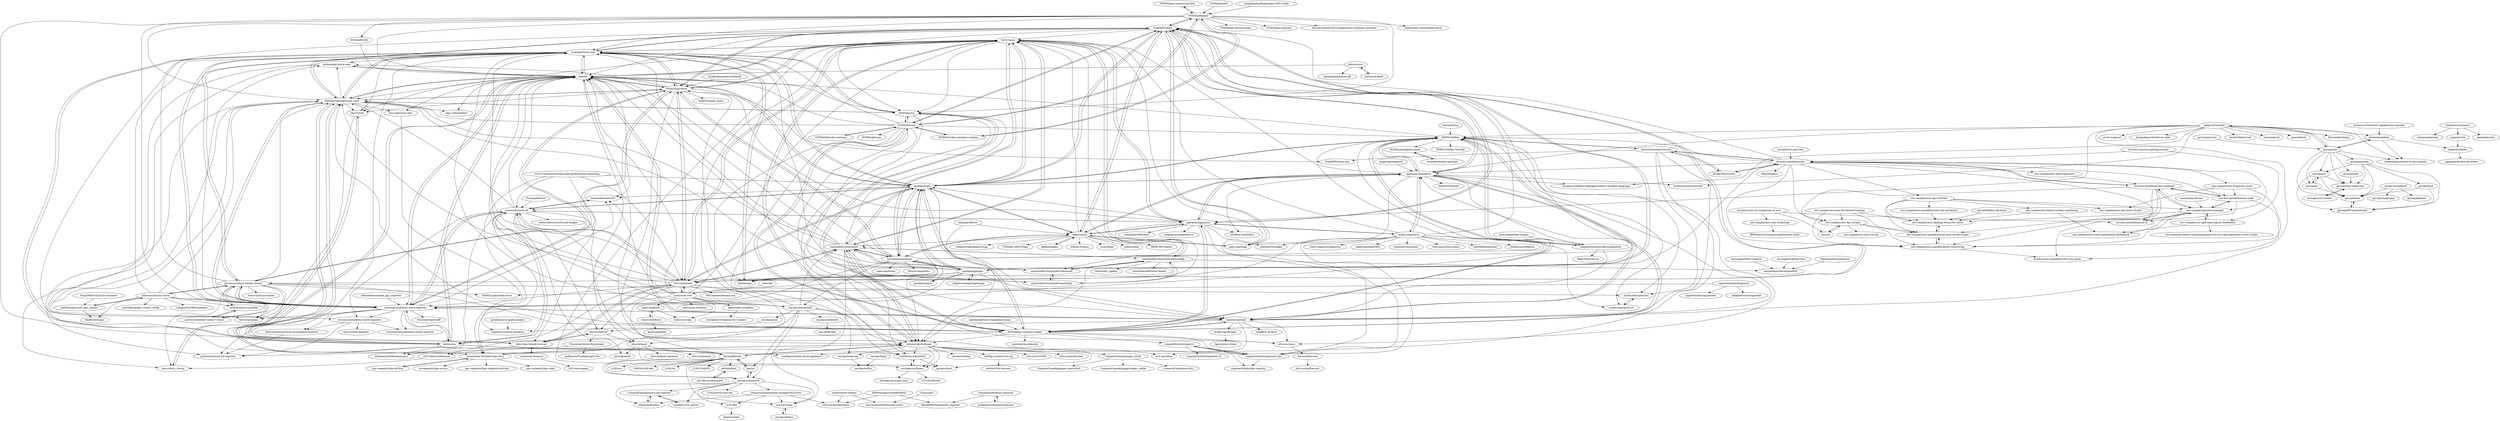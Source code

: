 digraph G {
"NVIDIA/gpu-monitoring-tools" -> "NVIDIA/deepops" ["e"=1]
"aws/aws-parallelcluster" -> "aws/aws-parallelcluster-cookbook"
"aws/aws-parallelcluster" -> "aws/aws-parallelcluster-node"
"aws/aws-parallelcluster" -> "aws-samples/pcluster-manager"
"aws/aws-parallelcluster" -> "aws-samples/aws-batch-genomics" ["e"=1]
"aws/aws-parallelcluster" -> "elasticluster/elasticluster"
"aws/aws-parallelcluster" -> "jtriley/StarCluster"
"aws/aws-parallelcluster" -> "aws-samples/aws-hpc-tutorials"
"aws/aws-parallelcluster" -> "aws/aws-parallelcluster-ui"
"aws/aws-parallelcluster" -> "aws-samples/aws-hpc-recipes"
"aws/aws-parallelcluster" -> "NERSC/shifter"
"aws/aws-parallelcluster" -> "SchedMD/slurm"
"aws/aws-parallelcluster" -> "aws-samples/aws-parallelcluster-monitoring"
"aws/aws-parallelcluster" -> "ofiwg/libfabric" ["e"=1]
"aws/aws-parallelcluster" -> "aws-samples/aws-plugin-for-slurm"
"aws/aws-parallelcluster" -> "apptainer/singularity"
"NVIDIA/nvidia-container-runtime" -> "NVIDIA/enroot" ["e"=1]
"NVIDIA/nvidia-container-runtime" -> "NVIDIA/deepops" ["e"=1]
"SchedMD/slurm" -> "rackslab/Slurm-web"
"SchedMD/slurm" -> "PySlurm/pyslurm"
"SchedMD/slurm" -> "openpbs/openpbs"
"SchedMD/slurm" -> "OleHolmNielsen/Slurm_tools"
"SchedMD/slurm" -> "apptainer/singularity"
"SchedMD/slurm" -> "dun/munge"
"SchedMD/slurm" -> "openhpc/ohpc"
"SchedMD/slurm" -> "open-mpi/ompi" ["e"=1]
"SchedMD/slurm" -> "mej/nhc"
"SchedMD/slurm" -> "apptainer/apptainer"
"SchedMD/slurm" -> "spack/spack"
"SchedMD/slurm" -> "NVIDIA/deepops"
"SchedMD/slurm" -> "NVIDIA/enroot"
"SchedMD/slurm" -> "NVIDIA/pyxis"
"SchedMD/slurm" -> "TACC/Lmod"
"spack/spack" -> "kokkos/kokkos" ["e"=1]
"spack/spack" -> "open-mpi/ompi" ["e"=1]
"spack/spack" -> "trilinos/Trilinos" ["e"=1]
"spack/spack" -> "SchedMD/slurm"
"spack/spack" -> "openhpc/ohpc"
"spack/spack" -> "apptainer/singularity"
"spack/spack" -> "LLNL/RAJA" ["e"=1]
"spack/spack" -> "TACC/Lmod"
"spack/spack" -> "mfem/mfem" ["e"=1]
"spack/spack" -> "RRZE-HPC/likwid" ["e"=1]
"spack/spack" -> "envmodules/modules"
"spack/spack" -> "easybuilders/easybuild"
"spack/spack" -> "AdaptiveCpp/AdaptiveCpp" ["e"=1]
"spack/spack" -> "apptainer/apptainer"
"spack/spack" -> "STEllAR-GROUP/hpx" ["e"=1]
"dyc3/opentogethertube" -> "sergioallegronft/sergionft00" ["e"=1]
"NVIDIA/aistore" -> "NVIDIA/deepops" ["e"=1]
"cea-hpc/pcocc" -> "stanford-rc/slurm-spank-lua"
"grycap/dosh" -> "grycap/clues"
"grycap/dosh" -> "grycap/HPCmeetsDocker"
"sylabs/wlm-operator" -> "sylabs/singularity-cri"
"eth-cscs/sarus" -> "eth-cscs/firecrest"
"giovtorres/slurm-docker-cluster" -> "SciDAS/slurm-in-docker"
"giovtorres/slurm-docker-cluster" -> "giovtorres/docker-centos7-slurm"
"giovtorres/slurm-docker-cluster" -> "rackslab/Slurm-web"
"giovtorres/slurm-docker-cluster" -> "vpenso/prometheus-slurm-exporter"
"giovtorres/slurm-docker-cluster" -> "PySlurm/pyslurm"
"giovtorres/slurm-docker-cluster" -> "mknoxnv/ubuntu-slurm"
"giovtorres/slurm-docker-cluster" -> "rancavil/slurm-cluster"
"giovtorres/slurm-docker-cluster" -> "dell/omnia"
"giovtorres/slurm-docker-cluster" -> "OleHolmNielsen/Slurm_tools"
"giovtorres/slurm-docker-cluster" -> "NERSC/jupyterlab-slurm"
"giovtorres/slurm-docker-cluster" -> "SchedMD/slurm"
"giovtorres/slurm-docker-cluster" -> "sylabs/wlm-operator"
"giovtorres/slurm-docker-cluster" -> "fasrc/slurm_showq"
"giovtorres/slurm-docker-cluster" -> "fasrc/slurmmon"
"giovtorres/slurm-docker-cluster" -> "NVIDIA/hpc-container-maker"
"NVIDIA/deepops" -> "NVIDIA/enroot"
"NVIDIA/deepops" -> "NVIDIA/k8s-device-plugin" ["e"=1]
"NVIDIA/deepops" -> "NVIDIA/gpu-monitoring-tools" ["e"=1]
"NVIDIA/deepops" -> "SchedMD/slurm"
"NVIDIA/deepops" -> "NVIDIA/pyxis"
"NVIDIA/deepops" -> "NVIDIA/gpu-operator" ["e"=1]
"NVIDIA/deepops" -> "OleHolmNielsen/Slurm_tools"
"NVIDIA/deepops" -> "rackslab/Slurm-web"
"NVIDIA/deepops" -> "AliyunContainerService/gpushare-scheduler-extender" ["e"=1]
"NVIDIA/deepops" -> "NVIDIA/DCGM" ["e"=1]
"NVIDIA/deepops" -> "vpenso/prometheus-slurm-exporter"
"NVIDIA/deepops" -> "dell/omnia"
"NVIDIA/deepops" -> "kubernetes-retired/kube-batch" ["e"=1]
"NVIDIA/deepops" -> "mej/nhc"
"NVIDIA/deepops" -> "NVIDIA/nvidia-container-runtime" ["e"=1]
"aws-samples/aws-plugin-for-slurm" -> "aws-samples/aws-eda-slurm-cluster"
"aws-samples/aws-plugin-for-slurm" -> "aws/aws-parallelcluster-node"
"aws-samples/aws-plugin-for-slurm" -> "aws-samples/aws-parallelcluster-monitoring"
"NVIDIA/hpc-container-maker" -> "hpc/charliecloud"
"NVIDIA/hpc-container-maker" -> "NERSC/shifter"
"NVIDIA/hpc-container-maker" -> "OleHolmNielsen/Slurm_tools"
"NVIDIA/hpc-container-maker" -> "singularityhub/singularity-hpc"
"NVIDIA/hpc-container-maker" -> "NVIDIA/enroot"
"NVIDIA/hpc-container-maker" -> "NVIDIA/pyxis"
"NVIDIA/hpc-container-maker" -> "apptainer/singularity"
"NVIDIA/hpc-container-maker" -> "eth-cscs/sarus"
"NVIDIA/hpc-container-maker" -> "singularityhub/sregistry"
"NVIDIA/hpc-container-maker" -> "openhpc/ohpc"
"NVIDIA/hpc-container-maker" -> "reframe-hpc/reframe"
"NVIDIA/hpc-container-maker" -> "intel/mpi-benchmarks" ["e"=1]
"NVIDIA/hpc-container-maker" -> "mej/nhc"
"NVIDIA/hpc-container-maker" -> "apptainer/apptainer"
"NVIDIA/hpc-container-maker" -> "dell/omnia"
"NVIDIA/enroot" -> "NVIDIA/pyxis"
"NVIDIA/enroot" -> "NVIDIA/deepops"
"NVIDIA/enroot" -> "NVIDIA/hpc-container-maker"
"NVIDIA/enroot" -> "eth-cscs/sarus"
"NVIDIA/enroot" -> "NVIDIA/libnvidia-container" ["e"=1]
"NVIDIA/enroot" -> "mej/nhc"
"NVIDIA/enroot" -> "SchedMD/slurm"
"NVIDIA/enroot" -> "OleHolmNielsen/Slurm_tools"
"NVIDIA/enroot" -> "reframe-hpc/reframe"
"NVIDIA/enroot" -> "rackslab/Slurm-web"
"NVIDIA/enroot" -> "buildtesters/buildtest"
"NVIDIA/enroot" -> "NERSC/shifter"
"NVIDIA/enroot" -> "hpc/charliecloud"
"NVIDIA/enroot" -> "NVIDIA/nvidia-container-runtime" ["e"=1]
"NVIDIA/enroot" -> "NVIDIA/gdrcopy" ["e"=1]
"hpc/mpifileutils" -> "hpc/ior" ["e"=1]
"hpc/mpifileutils" -> "VI4IO/io-500-dev" ["e"=1]
"hpc/mpifileutils" -> "LLNL/ior" ["e"=1]
"hpc/mpifileutils" -> "LLNL/UnifyFS" ["e"=1]
"hpc/mpifileutils" -> "cea-hpc/robinhood"
"hpc/mpifileutils" -> "pftool/pftool"
"hpc/mpifileutils" -> "cea-hpc/shine"
"hpc/mpifileutils" -> "reframe-hpc/reframe"
"hpc/mpifileutils" -> "LLNL/scr" ["e"=1]
"hpc/mpifileutils" -> "mej/nhc"
"LLNL/lmt" -> "chaos/cerebro"
"grycap/minicon" -> "grycap/clues"
"grycap/minicon" -> "grycap/faas-supervisor"
"grycap/minicon" -> "grycap/ec3"
"grycap/minicon" -> "grycap/dosh"
"grycap/minicon" -> "grycap/HPCmeetsDocker"
"aws-samples/aws-eda-workshops" -> "IBMSpectrumComputing/lsf-hybrid-cloud"
"OSC/ondemand" -> "ubccr/hpc-toolset-tutorial"
"OSC/ondemand" -> "OSC/Open-OnDemand"
"OSC/ondemand" -> "ubccr/coldfront"
"OSC/ondemand" -> "TACC/Lmod"
"OSC/ondemand" -> "PySlurm/pyslurm"
"OSC/ondemand" -> "warewulf/warewulf"
"OSC/ondemand" -> "openhpc/ohpc"
"OSC/ondemand" -> "ubccr/xdmod"
"OSC/ondemand" -> "vpenso/prometheus-slurm-exporter"
"OSC/ondemand" -> "OleHolmNielsen/Slurm_tools"
"OSC/ondemand" -> "rackslab/Slurm-web"
"OSC/ondemand" -> "OSC/openondemand.org"
"OSC/ondemand" -> "easybuilders/easybuild"
"OSC/ondemand" -> "mej/nhc"
"OSC/ondemand" -> "xcat2/xcat-core"
"hpc-carpentry/hpc-python" -> "carpentries-incubator/hpc-intro"
"archspec/archspec" -> "archspec/archspec-json"
"archspec/archspec" -> "buildtesters/buildtest"
"archspec/archspec" -> "UO-OACISS/e4s"
"fasrc/slurm_showq" -> "ubccr/stubl"
"ubccr/coldfront" -> "ubccr/hpc-toolset-tutorial"
"ubccr/coldfront" -> "ubccr/xdmod"
"ubccr/coldfront" -> "PrincetonUniversity/jobstats"
"SciDAS/slurm-in-docker" -> "giovtorres/docker-centos7-slurm"
"SciDAS/slurm-in-docker" -> "giovtorres/slurm-docker-cluster"
"cea-hpc/phobos" -> "cea-hpc/shine"
"grycap/oscar" -> "grycap/faas-supervisor"
"neilmunday/slurm-mail" -> "guilbaults/slurm-job-exporter"
"neilmunday/slurm-mail" -> "mej/nhc"
"neilmunday/slurm-mail" -> "fasrc/slurmmon"
"sylabs/singularity-cri" -> "sylabs/wlm-operator"
"vsoch/ood-compose" -> "OSC/ood-images"
"kraken-hpc/kraken" -> "hpc/cluster-school"
"pftool/pftool" -> "mar-file-system/marfs"
"grycap/oscar-worker" -> "grycap/faas-supervisor"
"grycap/faas-supervisor" -> "grycap/oscar-worker"
"anaconda/docker-images" -> "singularityhub/docker2singularity" ["e"=1]
"open-mpi/ompi" -> "SchedMD/slurm" ["e"=1]
"open-mpi/ompi" -> "spack/spack" ["e"=1]
"xcat2/xcat-core" -> "xcat2/xcat-dep"
"xcat2/xcat-core" -> "xcat2/confluent"
"xcat2/xcat-core" -> "warewulf/warewulf3"
"xcat2/xcat-core" -> "mej/nhc"
"xcat2/xcat-core" -> "OSC/ondemand"
"xcat2/xcat-core" -> "openhpc/ohpc"
"xcat2/xcat-core" -> "xcat2/xcat-inventory"
"xcat2/xcat-core" -> "cea-hpc/clustershell"
"xcat2/xcat-core" -> "hpc/mpifileutils"
"xcat2/xcat-core" -> "warewulf/warewulf"
"xcat2/xcat-core" -> "openstack/virtualbmc"
"xcat2/xcat-core" -> "TACC/Lmod"
"alestic/lambdash" -> "grycap/scar"
"alestic/lambdash" -> "vladholubiev/docker-in-aws-lambda"
"alestic/lambdash" -> "iopipe/dockaless"
"flatironinstitute/slurm-prometheus-exporter" -> "guilbaults/slurm-job-exporter"
"facebookincubator/submitit" -> "PySlurm/pyslurm" ["e"=1]
"openhackathons-org/gpubootcamp" -> "NVIDIA/hpc-container-maker" ["e"=1]
"dmtcp/dmtcp" -> "NERSC/shifter" ["e"=1]
"haampie/libtree" -> "spack/spack" ["e"=1]
"haampie/libtree" -> "reframe-hpc/reframe" ["e"=1]
"PySlurm/pyslurm" -> "rackslab/Slurm-web"
"PySlurm/pyslurm" -> "mej/nhc"
"PySlurm/pyslurm" -> "SchedMD/slurm"
"PySlurm/pyslurm" -> "vpenso/prometheus-slurm-exporter"
"PySlurm/pyslurm" -> "OleHolmNielsen/Slurm_tools"
"PySlurm/pyslurm" -> "amq92/simple_slurm"
"PySlurm/pyslurm" -> "TACC/Lmod"
"PySlurm/pyslurm" -> "ubccr/stubl"
"PySlurm/pyslurm" -> "giovtorres/slurm-docker-cluster"
"PySlurm/pyslurm" -> "dun/munge"
"PySlurm/pyslurm" -> "OSC/ondemand"
"PySlurm/pyslurm" -> "reframe-hpc/reframe"
"PySlurm/pyslurm" -> "SchedMD/slurm-gcp" ["e"=1]
"PySlurm/pyslurm" -> "envmodules/modules"
"PySlurm/pyslurm" -> "neilmunday/slurm-mail"
"dell/omnia" -> "vpenso/prometheus-slurm-exporter"
"dell/omnia" -> "mej/nhc"
"dell/omnia" -> "OleHolmNielsen/Slurm_tools"
"dell/omnia" -> "rackslab/Slurm-web"
"dell/omnia" -> "warewulf/warewulf"
"dell/omnia" -> "bluebanquise/bluebanquise"
"dell/omnia" -> "stackhpc/ansible-slurm-appliance"
"dell/omnia" -> "buildtesters/buildtest"
"nateGeorge/slurm_gpu_ubuntu" -> "mknoxnv/ubuntu-slurm"
"nateGeorge/slurm_gpu_ubuntu" -> "dholt/slurm-gpu"
"aws/aws-graviton-getting-started" -> "aws/aws-parallelcluster" ["e"=1]
"aws/aws-graviton-getting-started" -> "aws-samples/ec2-spot-interruption-dashboard" ["e"=1]
"aws-samples/aws-hpc-tutorials" -> "aws-samples/aws-parallelcluster-hpc-quickstart"
"aws-samples/aws-hpc-tutorials" -> "aws-samples/aws-parallelcluster-post-install-scripts"
"aws-samples/aws-hpc-tutorials" -> "aws-samples/pcluster-manager"
"aws-samples/aws-hpc-tutorials" -> "aws-samples/ec2-topology-aware-for-slurm"
"aws-samples/aws-hpc-tutorials" -> "aws-samples/aws-batch-runtime-monitoring"
"aws-samples/aws-hpc-tutorials" -> "aws-samples/aws-eda-slurm-cluster"
"martymac/fpart" -> "jbd/msrsync"
"DataDog/documentation" -> "sergioallegronft/sergionft00" ["e"=1]
"NVIDIA/pyxis" -> "NVIDIA/enroot"
"NVIDIA/pyxis" -> "buildtesters/buildtest"
"NVIDIA/pyxis" -> "OleHolmNielsen/Slurm_tools"
"NVIDIA/pyxis" -> "reframe-hpc/reframe"
"NVIDIA/pyxis" -> "mej/nhc"
"NVIDIA/pyxis" -> "rackslab/Slurm-web"
"NVIDIA/pyxis" -> "NVIDIA/hpc-container-maker"
"ubccr/stubl" -> "fasrc/slurm_showq"
"ubccr/stubl" -> "fasrc/slurmmon"
"eth-cscs/firecrest" -> "eth-cscs/pyfirecrest"
"grycap/im" -> "grycap/ec3"
"grycap/im" -> "grycap/clues"
"grycap/ec3" -> "grycap/faas-supervisor"
"grycap/ec3" -> "grycap/clues"
"grycap/ec3" -> "grycap/im"
"grycap/ec3" -> "grycap/HPCmeetsDocker"
"jtriley/StarCluster" -> "elasticluster/elasticluster"
"jtriley/StarCluster" -> "aws/aws-parallelcluster"
"bevyengine/bevy-website" -> "sergioallegronft/sergionft00" ["e"=1]
"lustre/lustre-release" -> "LiXi-storage/barreleye"
"lustre/lustre-release" -> "microsoft/amlFilesystem-lustre"
"ubccr/hpc-toolset-tutorial" -> "OSC/ondemand"
"ubccr/hpc-toolset-tutorial" -> "ubccr/coldfront"
"ubccr/hpc-toolset-tutorial" -> "vsoch/ood-compose"
"ubccr/hpc-toolset-tutorial" -> "OSC/Open-OnDemand"
"ubccr/hpc-toolset-tutorial" -> "OleHolmNielsen/Slurm_tools"
"ComputeCanada/magic_castle" -> "ComputeCanada/puppet-magic_castle"
"ComputeCanada/magic_castle" -> "ComputeCanada/mc-hub"
"ComputeCanada/magic_castle" -> "ComputeCanada/puppet-jupyterhub"
"awslabs/scale-out-computing-on-aws" -> "aws/res"
"awslabs/scale-out-computing-on-aws" -> "aws/aws-parallelcluster-ui"
"awslabs/scale-out-computing-on-aws" -> "aws-samples/aws-eda-workshops"
"grycap/clues" -> "grycap/HPCmeetsDocker"
"aws-samples/ec2-spot-interruption-dashboard" -> "aws-samples/aws-batch-operational-dashboards"
"aws-samples/ec2-spot-interruption-dashboard" -> "aws-samples/pcluster-manager"
"aws-samples/ec2-spot-interruption-dashboard" -> "aws-solutions-library-samples/guidance-for-ec2-spot-placement-score-tracker" ["e"=1]
"guilbaults/infiniband-exporter" -> "treydock/infiniband_exporter"
"olcf/hpc-system-test-wg" -> "olcf/olcf-test-harness"
"Cray/lustre" -> "microsoft/amlFilesystem-lustre"
"hpc/charliecloud" -> "NERSC/shifter"
"hpc/charliecloud" -> "eth-cscs/sarus"
"hpc/charliecloud" -> "NVIDIA/hpc-container-maker"
"hpc/charliecloud" -> "vpenso/prometheus-slurm-exporter"
"hpc/charliecloud" -> "mej/nhc"
"hpc/charliecloud" -> "kraken-hpc/kraken"
"hpc/charliecloud" -> "ubccr/coldfront"
"hpc/charliecloud" -> "ovis-hpc/ldms"
"hpc/charliecloud" -> "lanl/BEE_Archive"
"utkuozdemir/nvidia_gpu_exporter" -> "vpenso/prometheus-slurm-exporter" ["e"=1]
"rackslab/Slurm-web" -> "OleHolmNielsen/Slurm_tools"
"rackslab/Slurm-web" -> "vpenso/prometheus-slurm-exporter"
"rackslab/Slurm-web" -> "PySlurm/pyslurm"
"rackslab/Slurm-web" -> "mej/nhc"
"rackslab/Slurm-web" -> "SchedMD/slurm"
"rackslab/Slurm-web" -> "dun/munge"
"rackslab/Slurm-web" -> "neilmunday/slurm-mail"
"rackslab/Slurm-web" -> "TACC/Lmod"
"rackslab/Slurm-web" -> "giovtorres/slurm-docker-cluster"
"rackslab/Slurm-web" -> "fasrc/slurmmon"
"rackslab/Slurm-web" -> "dell/omnia"
"rackslab/Slurm-web" -> "openhpc/ohpc"
"rackslab/Slurm-web" -> "ubccr/hpc-toolset-tutorial"
"rackslab/Slurm-web" -> "NVIDIA/pyxis"
"rackslab/Slurm-web" -> "ubccr/stubl"
"NVIDIA/DCGM" -> "mej/nhc" ["e"=1]
"rear/rear" -> "xcat2/xcat-core" ["e"=1]
"warewulf/warewulf" -> "warewulf/warewulf3"
"warewulf/warewulf" -> "vpenso/prometheus-slurm-exporter"
"warewulf/warewulf" -> "openhpc/ohpc"
"warewulf/warewulf" -> "mej/nhc"
"warewulf/warewulf" -> "ubccr/coldfront"
"warewulf/warewulf" -> "dell/omnia"
"warewulf/warewulf" -> "warewulf/warewulf-node-images"
"warewulf/warewulf" -> "OSC/ondemand"
"warewulf/warewulf" -> "singularityhub/singularity-hpc"
"warewulf/warewulf" -> "OleHolmNielsen/Slurm_tools"
"warewulf/warewulf" -> "ubccr/grendel"
"warewulf/warewulf" -> "rivosinc/prometheus-slurm-exporter"
"warewulf/warewulf" -> "apptainer/apptainer"
"warewulf/warewulf" -> "carpentries-incubator/hpc-intro"
"warewulf/warewulf" -> "bluebanquise/bluebanquise"
"sylabs/singularity" -> "apptainer/apptainer"
"sylabs/singularity" -> "apptainer/singularity"
"sylabs/singularity" -> "sylabs/singularity-cri"
"sylabs/singularity" -> "SchedMD/slurm"
"sylabs/singularity" -> "freebayes/freebayes" ["e"=1]
"sylabs/singularity" -> "singularityhub/docker2singularity"
"sylabs/singularity" -> "Gaius-Augustus/Augustus" ["e"=1]
"sylabs/singularity" -> "deeptools/deepTools" ["e"=1]
"sylabs/singularity" -> "shenwei356/seqkit" ["e"=1]
"sylabs/singularity" -> "mummer4/mummer" ["e"=1]
"sylabs/singularity" -> "bwa-mem2/bwa-mem2" ["e"=1]
"sylabs/singularity" -> "singularityhub/singularity-hpc"
"sylabs/singularity" -> "OSC/ondemand"
"sylabs/singularity" -> "TACC/Lmod"
"sylabs/singularity" -> "bbuchfink/diamond" ["e"=1]
"dun/munge" -> "rackslab/Slurm-web"
"dun/munge" -> "SchedMD/slurm"
"cea-hpc/clustershell" -> "cea-hpc/pcocc"
"cea-hpc/clustershell" -> "cea-hpc/milkcheck"
"cea-hpc/clustershell" -> "cea-hpc/robinhood"
"cea-hpc/clustershell" -> "mej/nhc"
"cea-hpc/clustershell" -> "cea-hpc/shine"
"cea-hpc/clustershell" -> "cea-hpc/sshproxy"
"cea-hpc/clustershell" -> "bluebanquise/bluebanquise"
"cea-hpc/clustershell" -> "TACC/Lmod"
"cea-hpc/clustershell" -> "reframe-hpc/reframe"
"cea-hpc/clustershell" -> "easybuilders/easybuild"
"cea-hpc/clustershell" -> "rackslab/Slurm-web"
"jbd/msrsync" -> "martymac/fpart"
"jbd/msrsync" -> "hjmangalam/parsyncfp"
"jbd/msrsync" -> "mej/nhc"
"trevor-vincent/awesome-high-performance-computing" -> "openhpc/ohpc" ["e"=1]
"trevor-vincent/awesome-high-performance-computing" -> "carpentries-incubator/hpc-intro" ["e"=1]
"trevor-vincent/awesome-high-performance-computing" -> "ubccr/hpc-toolset-tutorial" ["e"=1]
"trevor-vincent/awesome-high-performance-computing" -> "OSC/ondemand" ["e"=1]
"trevor-vincent/awesome-high-performance-computing" -> "warewulf/warewulf" ["e"=1]
"kokkos/kokkos" -> "spack/spack" ["e"=1]
"singularityhub/singularity-hpc" -> "singularityhub/sregistry"
"singularityhub/singularity-hpc" -> "singularityhub/shpc-registry"
"amazon-archives/aws-apigateway-importer" -> "alestic/lambdash" ["e"=1]
"cea-hpc/shine" -> "cea-hpc/phobos"
"mar-file-system/marfs" -> "pftool/pftool"
"hpc/ior" -> "hpc/mpifileutils" ["e"=1]
"hpc/ior" -> "cea-hpc/robinhood" ["e"=1]
"treydock/infiniband_exporter" -> "guilbaults/infiniband-exporter"
"treydock/infiniband_exporter" -> "HewlettPackard/lustre_exporter"
"aws-samples/aws-batch-runtime-monitoring" -> "aws-samples/aws-batch-operational-dashboards"
"aws-samples/aws-batch-runtime-monitoring" -> "aws-samples/ec2-topology-aware-for-slurm"
"easybuilders/easybuild-framework" -> "easybuilders/easybuild-easyblocks"
"easybuilders/easybuild-framework" -> "easybuilders/easybuild"
"easybuilders/easybuild-framework" -> "easybuilders/easybuild-easyconfigs"
"aws-samples/aws-parallelcluster-monitoring" -> "aws-samples/aws-parallelcluster-post-install-scripts"
"aws-samples/aws-parallelcluster-monitoring" -> "awsdocs/aws-parallelcluster-user-guide"
"aws/aws-parallelcluster-cookbook" -> "aws/aws-parallelcluster-node"
"aws/aws-parallelcluster-cookbook" -> "aws-samples/pcluster-manager"
"aws/aws-parallelcluster-cookbook" -> "awsdocs/aws-parallelcluster-user-guide"
"aws/aws-parallelcluster-cookbook" -> "aws-samples/aws-hpc-recipes"
"aws/aws-parallelcluster-cookbook" -> "aws-samples/aws-parallelcluster-monitoring"
"aws/aws-parallelcluster-cookbook" -> "aws/aws-parallelcluster"
"aws/aws-parallelcluster-cookbook" -> "aws-samples/aws-parallelcluster-post-install-scripts"
"aws-samples/aws-parallelcluster-hpc-quickstart" -> "aws-samples/ec2-topology-aware-for-slurm"
"xcat2/confluent" -> "lenovo/confluent"
"xcat2/confluent" -> "xcat2/xcat-dep"
"grondo/slurm-spank-plugins" -> "stanford-rc/slurm-spank-lua"
"apptainer/apptainer" -> "sylabs/singularity"
"apptainer/apptainer" -> "apptainer/singularity"
"apptainer/apptainer" -> "SchedMD/slurm"
"apptainer/apptainer" -> "TACC/Lmod"
"apptainer/apptainer" -> "warewulf/warewulf"
"apptainer/apptainer" -> "OSC/ondemand"
"apptainer/apptainer" -> "NVIDIA/hpc-container-maker"
"apptainer/apptainer" -> "openhpc/ohpc"
"apptainer/apptainer" -> "singularityhub/singularity-hpc"
"apptainer/apptainer" -> "spack/spack"
"apptainer/apptainer" -> "nextflow-io/nextflow" ["e"=1]
"apptainer/apptainer" -> "shenwei356/seqkit" ["e"=1]
"apptainer/apptainer" -> "soedinglab/MMseqs2" ["e"=1]
"apptainer/apptainer" -> "PySlurm/pyslurm"
"apptainer/apptainer" -> "singularityhub/github-ci"
"apptainer/singularity" -> "apptainer/apptainer"
"apptainer/singularity" -> "sylabs/singularity"
"apptainer/singularity" -> "NERSC/shifter"
"apptainer/singularity" -> "openhpc/ohpc"
"apptainer/singularity" -> "SchedMD/slurm"
"apptainer/singularity" -> "NVIDIA/hpc-container-maker"
"apptainer/singularity" -> "nextflow-io/nextflow" ["e"=1]
"apptainer/singularity" -> "singularityhub/docker2singularity"
"apptainer/singularity" -> "spack/spack"
"apptainer/singularity" -> "TACC/Lmod"
"apptainer/singularity" -> "common-workflow-language/common-workflow-language" ["e"=1]
"apptainer/singularity" -> "broadinstitute/cromwell" ["e"=1]
"apptainer/singularity" -> "MultiQC/MultiQC" ["e"=1]
"apptainer/singularity" -> "hpc/charliecloud"
"apptainer/singularity" -> "open-mpi/ompi" ["e"=1]
"openhpc/ohpc" -> "openpbs/openpbs"
"openhpc/ohpc" -> "warewulf/warewulf3"
"openhpc/ohpc" -> "mej/nhc"
"openhpc/ohpc" -> "apptainer/singularity"
"openhpc/ohpc" -> "TACC/Lmod"
"openhpc/ohpc" -> "warewulf/warewulf"
"openhpc/ohpc" -> "rackslab/Slurm-web"
"openhpc/ohpc" -> "easybuilders/easybuild"
"openhpc/ohpc" -> "SchedMD/slurm"
"openhpc/ohpc" -> "OSC/ondemand"
"openhpc/ohpc" -> "NERSC/shifter"
"openhpc/ohpc" -> "hpc/charliecloud"
"openhpc/ohpc" -> "envmodules/modules"
"openhpc/ohpc" -> "NVIDIA/hpc-container-maker"
"openhpc/ohpc" -> "spack/spack"
"jupyterhub/batchspawner" -> "jupyterhub/wrapspawner"
"jupyterhub/batchspawner" -> "mkgilbert/slurmspawner"
"jupyterhub/batchspawner" -> "NERSC/jupyterlab-slurm"
"megastep/makeself" -> "apptainer/singularity" ["e"=1]
"cea-hpc/robinhood" -> "cea-hpc/shine"
"cea-hpc/robinhood" -> "whamcloud/lemur"
"cea-hpc/robinhood" -> "whamcloud/integrated-manager-for-lustre"
"cea-hpc/robinhood" -> "stanford-rc/ct_gdrive"
"cea-hpc/robinhood" -> "ComputeCanada/lustre-obj-copytool"
"cea-hpc/robinhood" -> "LLNL/lmt"
"cea-hpc/robinhood" -> "hpc/ior" ["e"=1]
"cea-hpc/robinhood" -> "hpc/mpifileutils"
"cea-hpc/robinhood" -> "LLNL/lustre-tools-llnl"
"cea-hpc/sshproxy" -> "cea-hpc/selFIe"
"mej/nhc" -> "OleHolmNielsen/Slurm_tools"
"mej/nhc" -> "vpenso/prometheus-slurm-exporter"
"mej/nhc" -> "neilmunday/slurm-mail"
"mej/nhc" -> "ubccr/stubl"
"mej/nhc" -> "rackslab/Slurm-web"
"mej/nhc" -> "chpc-uofu/arbiter2"
"mej/nhc" -> "TACC/Lmod"
"mej/nhc" -> "warewulf/warewulf3"
"mej/nhc" -> "openhpc/ohpc"
"mej/nhc" -> "PySlurm/pyslurm"
"mej/nhc" -> "birc-aeh/slurm-utils"
"mej/nhc" -> "hpc/mpifileutils"
"mej/nhc" -> "hpc/charliecloud"
"mej/nhc" -> "ubccr/xdmod"
"mej/nhc" -> "dell/omnia"
"aws-samples/pcluster-manager" -> "aws/aws-parallelcluster-ui"
"aws-samples/pcluster-manager" -> "aws-samples/aws-parallelcluster-monitoring"
"aws-samples/pcluster-manager" -> "aws/aws-parallelcluster-node"
"aws-samples/pcluster-manager" -> "aws-samples/aws-batch-operational-dashboards"
"aws-samples/pcluster-manager" -> "aws-samples/ec2-topology-aware-for-slurm"
"aws-samples/pcluster-manager" -> "aws/aws-parallelcluster-cookbook"
"aws-samples/pcluster-manager" -> "aws-samples/ec2-spot-interruption-dashboard"
"awslabs/ec2-spot-labs" -> "aws/aws-parallelcluster" ["e"=1]
"oweidner/docker.openmpi" -> "NLKNguyen/alpine-mpich"
"indigo-dc/onedock" -> "grycap/clues"
"indigo-dc/onedock" -> "grycap/ipfloater"
"indigo-dc/onedock" -> "grycap/cloudvamp"
"iopipe/turtle" -> "iopipe/dockaless"
"birc-aeh/slurm-utils" -> "stanford-rc/slurm-spank-lua"
"openpbs/openpbs" -> "openhpc/ohpc"
"openpbs/openpbs" -> "adaptivecomputing/torque"
"openpbs/openpbs" -> "SchedMD/slurm"
"openpbs/openpbs" -> "rackslab/Slurm-web"
"openpbs/openpbs" -> "mej/nhc"
"openpbs/openpbs" -> "dun/munge"
"openpbs/openpbs" -> "hpc/charliecloud"
"openpbs/openpbs" -> "envmodules/modules"
"openpbs/openpbs" -> "OSC/ondemand"
"openpbs/openpbs" -> "vpenso/prometheus-slurm-exporter"
"openpbs/openpbs" -> "apptainer/singularity"
"openpbs/openpbs" -> "OleHolmNielsen/Slurm_tools"
"openpbs/openpbs" -> "aws/aws-parallelcluster"
"openpbs/openpbs" -> "giovtorres/slurm-docker-cluster"
"openpbs/openpbs" -> "pmodels/mpich" ["e"=1]
"indigo-dc/udocker" -> "grycap/scar"
"indigo-dc/udocker" -> "proot-me/proot" ["e"=1]
"indigo-dc/udocker" -> "drengskapur/docker-in-colab"
"indigo-dc/udocker" -> "alestic/lambdash"
"indigo-dc/udocker" -> "common-workflow-language/common-workflow-language" ["e"=1]
"indigo-dc/udocker" -> "NERSC/shifter"
"indigo-dc/udocker" -> "vladholubiev/docker-in-aws-lambda"
"indigo-dc/udocker" -> "apptainer/apptainer"
"indigo-dc/udocker" -> "hpc/charliecloud"
"indigo-dc/udocker" -> "dex4er/fakechroot"
"indigo-dc/udocker" -> "apptainer/singularity"
"indigo-dc/udocker" -> "termux/proot" ["e"=1]
"indigo-dc/udocker" -> "openwdl/wdl" ["e"=1]
"indigo-dc/udocker" -> "Moe-hacker/daijin" ["e"=1]
"indigo-dc/udocker" -> "broadinstitute/cromwell" ["e"=1]
"openstack/virtualbmc" -> "kurokobo/virtualbmc-for-vsphere"
"vladaionescu/leveros" -> "iopipe/turtle"
"vladaionescu/leveros" -> "redspread/spread" ["e"=1]
"vladaionescu/leveros" -> "eleme/banshee" ["e"=1]
"amzn/amzn-drivers" -> "aws-samples/pcluster-manager" ["e"=1]
"NERSC/shifter" -> "NERSC/Shifter-Tutorial"
"NERSC/shifter" -> "hpc/charliecloud"
"NERSC/shifter" -> "eth-cscs/sarus"
"NERSC/shifter" -> "singularityhub/docker2singularity"
"NERSC/shifter" -> "NVIDIA/hpc-container-maker"
"NERSC/shifter" -> "apptainer/singularity"
"NERSC/shifter" -> "mej/nhc"
"NERSC/shifter" -> "sylabs/wlm-operator"
"NERSC/shifter" -> "openhpc/ohpc"
"NERSC/shifter" -> "sylabs/singularity-cri"
"NERSC/shifter" -> "NLKNguyen/alpine-mpich"
"NERSC/shifter" -> "elasticluster/elasticluster"
"NERSC/shifter" -> "vpenso/prometheus-slurm-exporter"
"aws/aws-parallelcluster-node" -> "aws/aws-parallelcluster-cookbook"
"aws/aws-parallelcluster-node" -> "aws/aws-parallelcluster-ui"
"aws/aws-parallelcluster-node" -> "awsdocs/aws-parallelcluster-user-guide"
"aws/aws-parallelcluster-node" -> "aws-samples/pcluster-manager"
"aws/aws-parallelcluster-ui" -> "aws-samples/pcluster-manager"
"iopipe/dockaless" -> "iopipe/dockerbot-serverless"
"ComputeCanada/lustre-obj-copytool" -> "stanford-rc/ct_gdrive"
"ComputeCanada/lustre-obj-copytool" -> "whamcloud/lemur"
"stanford-rc/ct_gdrive" -> "ComputeCanada/lustre-obj-copytool"
"easybuilders/easybuild-easyconfigs" -> "easybuilders/easybuild"
"easybuilders/easybuild-easyconfigs" -> "easybuilders/easybuild-easyblocks"
"easybuilders/easybuild-easyconfigs" -> "easybuilders/easybuild-framework"
"easybuilders/easybuild-easyconfigs" -> "TACC/Lmod"
"easybuilders/easybuild-easyconfigs" -> "fizwit/easy_update"
"easybuilders/easybuild-easyconfigs" -> "sezarkoleranft/Sezar-Kolera" ["e"=1]
"easybuilders/easybuild-easyconfigs" -> "sergioallegronft/sergionft00"
"easybuilders/easybuild-easyconfigs" -> "reframe-hpc/reframe"
"easybuilders/easybuild-easyblocks" -> "easybuilders/easybuild-framework"
"easybuilders/easybuild-easyblocks" -> "easybuilders/easybuild-easyconfigs"
"easybuilders/easybuild-easyblocks" -> "easybuilders/easybuild"
"pywren/pywren" -> "grycap/scar" ["e"=1]
"aws-samples/aws-hpc-recipes" -> "aws-samples/aws-parallelcluster-monitoring"
"aws-samples/aws-hpc-recipes" -> "aws-samples/aws-parallelcluster-post-install-scripts"
"aws-samples/aws-hpc-recipes" -> "aws/res"
"aws-samples/aws-hpc-recipes" -> "aws-samples/no-tears-cluster"
"NLKNguyen/alpine-mpich" -> "oweidner/docker.openmpi"
"singularityhub/docker2singularity" -> "NERSC/shifter"
"singularityhub/docker2singularity" -> "ReproNim/reproin" ["e"=1]
"singularityhub/docker2singularity" -> "hpc/charliecloud"
"easybuilders/easybuild" -> "easybuilders/easybuild-easyconfigs"
"easybuilders/easybuild" -> "easybuilders/easybuild-framework"
"easybuilders/easybuild" -> "easybuilders/easybuild-easyblocks"
"easybuilders/easybuild" -> "TACC/Lmod"
"easybuilders/easybuild" -> "reframe-hpc/reframe"
"easybuilders/easybuild" -> "openhpc/ohpc"
"easybuilders/easybuild" -> "envmodules/modules"
"easybuilders/easybuild" -> "mej/nhc"
"easybuilders/easybuild" -> "archspec/archspec"
"easybuilders/easybuild" -> "OleHolmNielsen/Slurm_tools"
"easybuilders/easybuild" -> "OSC/ondemand"
"easybuilders/easybuild" -> "rackslab/Slurm-web"
"easybuilders/easybuild" -> "NVIDIA/pyxis"
"easybuilders/easybuild" -> "hpc/ior" ["e"=1]
"rivosinc/prometheus-slurm-exporter" -> "guilbaults/slurm-job-exporter"
"rivosinc/prometheus-slurm-exporter" -> "ubccr/slurm-exporter"
"rivosinc/prometheus-slurm-exporter" -> "lcrownover/prometheus-slurm-exporter"
"rivosinc/prometheus-slurm-exporter" -> "flatironinstitute/slurm-prometheus-exporter"
"aws-samples/awsome-distributed-training" -> "aws-samples/ec2-topology-aware-for-slurm" ["e"=1]
"aws-samples/awsome-distributed-training" -> "aws-samples/aws-parallelcluster-post-install-scripts" ["e"=1]
"aws-samples/awsome-distributed-training" -> "aws-samples/aws-hpc-recipes" ["e"=1]
"aws-samples/awsome-distributed-training" -> "aws-samples/aws-parallelcluster-monitoring" ["e"=1]
"OSC/Open-OnDemand" -> "fasrc/slurm_showq"
"PrincetonUniversity/jobstats" -> "guilbaults/TrailblazingTurtle"
"PrincetonUniversity/jobstats" -> "guilbaults/slurm-job-exporter"
"aws-samples/aws-parallelcluster-post-install-scripts" -> "aws-samples/ec2-topology-aware-for-slurm"
"aws-samples/aws-parallelcluster-post-install-scripts" -> "aws-samples/aws-parallelcluster-monitoring"
"warewulf/warewulf3" -> "warewulf/warewulf"
"adaptivecomputing/torque" -> "openpbs/openpbs"
"SergioMEV/slurm-for-dummies" -> "nateGeorge/slurm_gpu_ubuntu"
"aws/res" -> "aws-samples/aws-hpc-recipes"
"giovtorres/docker-centos7-slurm" -> "SciDAS/slurm-in-docker"
"giovtorres/docker-centos7-slurm" -> "giovtorres/slurm-docker-cluster"
"lenovo/confluent" -> "lenovo/openlico"
"lenovo/confluent" -> "xcat2/confluent"
"DDNStorage/LustrePerfMon" -> "LiXi-storage/barreleye"
"DDNStorage/LustrePerfMon" -> "HewlettPackard/lustre_exporter"
"ubccr/xdmod" -> "ubccr/xdmod-supremm"
"ubccr/xdmod" -> "ubccr/grendel"
"ubccr/xdmod" -> "hpc/pavilion2"
"ubccr/xdmod" -> "ubccr/supremm"
"whamcloud/lemur" -> "ComputeCanada/lustre-obj-copytool"
"aws-samples/ec2-topology-aware-for-slurm" -> "aws-samples/aws-parallelcluster-post-install-scripts"
"NVIDIA/libnvidia-container" -> "NVIDIA/enroot" ["e"=1]
"vpenso/prometheus-slurm-exporter" -> "flatironinstitute/slurm-prometheus-exporter"
"vpenso/prometheus-slurm-exporter" -> "rackslab/Slurm-web"
"vpenso/prometheus-slurm-exporter" -> "OleHolmNielsen/Slurm_tools"
"vpenso/prometheus-slurm-exporter" -> "rivosinc/prometheus-slurm-exporter"
"vpenso/prometheus-slurm-exporter" -> "mej/nhc"
"vpenso/prometheus-slurm-exporter" -> "warewulf/warewulf"
"vpenso/prometheus-slurm-exporter" -> "guilbaults/slurm-job-exporter"
"vpenso/prometheus-slurm-exporter" -> "neilmunday/slurm-mail"
"vpenso/prometheus-slurm-exporter" -> "fasrc/slurmmon"
"vpenso/prometheus-slurm-exporter" -> "PySlurm/pyslurm"
"vpenso/prometheus-slurm-exporter" -> "hpc/charliecloud"
"vpenso/prometheus-slurm-exporter" -> "dell/omnia"
"vpenso/prometheus-slurm-exporter" -> "warewulf/warewulf3"
"vpenso/prometheus-slurm-exporter" -> "lcrownover/prometheus-slurm-exporter"
"vpenso/prometheus-slurm-exporter" -> "troycomi/reportseff"
"whamcloud/integrated-manager-for-lustre" -> "whamcloud/lemur"
"whamcloud/integrated-manager-for-lustre" -> "LLNL/lmt"
"whamcloud/integrated-manager-for-lustre" -> "cea-hpc/shine"
"whamcloud/integrated-manager-for-lustre" -> "LiXi-storage/barreleye"
"elasticluster/elasticluster" -> "sylabs/wlm-operator"
"elasticluster/elasticluster" -> "jtriley/StarCluster"
"elasticluster/elasticluster" -> "stackhpc/ansible-slurm-appliance"
"elasticluster/elasticluster" -> "NERSC/shifter"
"elasticluster/elasticluster" -> "hpc/charliecloud"
"elasticluster/elasticluster" -> "aws/aws-parallelcluster"
"elasticluster/elasticluster" -> "SchedMD/slurm-gcp" ["e"=1]
"reframe-hpc/reframe" -> "eth-cscs/production"
"reframe-hpc/reframe" -> "hpc/pavilion2"
"reframe-hpc/reframe" -> "carpentries-incubator/hpc-intro"
"reframe-hpc/reframe" -> "buildtesters/buildtest"
"reframe-hpc/reframe" -> "cea-hpc/wi4mpi"
"reframe-hpc/reframe" -> "TACC/Lmod"
"reframe-hpc/reframe" -> "easybuilders/easybuild"
"reframe-hpc/reframe" -> "hpc/mpifileutils"
"reframe-hpc/reframe" -> "ovis-hpc/ldms"
"reframe-hpc/reframe" -> "archspec/archspec"
"reframe-hpc/reframe" -> "cea-hpc/sshproxy"
"reframe-hpc/reframe" -> "eth-cscs/COSMA" ["e"=1]
"reframe-hpc/reframe" -> "olcf/hpc-system-test-wg"
"reframe-hpc/reframe" -> "ComputeCanada/magic_castle"
"envmodules/modules" -> "TACC/Lmod"
"envmodules/modules" -> "easybuilders/easybuild"
"envmodules/modules" -> "openhpc/ohpc"
"envmodules/modules" -> "PySlurm/pyslurm"
"envmodules/modules" -> "spack/spack"
"envmodules/modules" -> "cea-hpc/clustershell"
"envmodules/modules" -> "reframe-hpc/reframe"
"envmodules/modules" -> "openpbs/openpbs"
"envmodules/modules" -> "SchedMD/slurm"
"envmodules/modules" -> "vpenso/prometheus-slurm-exporter"
"envmodules/modules" -> "pmodels/mpich" ["e"=1]
"envmodules/modules" -> "mej/nhc"
"envmodules/modules" -> "NERSC/shifter"
"envmodules/modules" -> "fortran-lang/fortls" ["e"=1]
"envmodules/modules" -> "open-mpi/hwloc" ["e"=1]
"cea-hpc/milkcheck" -> "cea-hpc/bridge"
"grycap/HPCmeetsDocker" -> "grycap/clues"
"carpentries-incubator/hpc-intro" -> "hpc-carpentry/hpc-python"
"carpentries-incubator/hpc-intro" -> "swcarpentry/hpc-novice"
"carpentries-incubator/hpc-intro" -> "hpc-carpentry/hpc-carpentry.old-site"
"carpentries-incubator/hpc-intro" -> "hpc-carpentry/hpc-shell"
"carpentries-incubator/hpc-intro" -> "reframe-hpc/reframe"
"buildtesters/buildtest" -> "hpc/pavilion2"
"buildtesters/buildtest" -> "archspec/archspec"
"cea-hpc/hp2p" -> "cea-hpc/selFIe"
"singularityhub/sregistry" -> "singularityhub/singularity-cli"
"singularityhub/sregistry" -> "singularityhub/singularity-hpc"
"singularityhub/sregistry" -> "singularityhub/shpc-registry"
"Langhalsdino/Kubernetes-GPU-Guide" -> "NVIDIA/deepops" ["e"=1]
"aws-samples/aws-batch-genomics" -> "aws/aws-parallelcluster-cookbook" ["e"=1]
"grycap/scar" -> "grycap/minicon"
"grycap/scar" -> "indigo-dc/udocker"
"grycap/scar" -> "vladholubiev/docker-in-aws-lambda"
"grycap/scar" -> "alestic/lambdash"
"grycap/scar" -> "grycap/oscar"
"grycap/scar" -> "grycap/ec3"
"grycap/scar" -> "grycap/im"
"grycap/scar" -> "grycap/clues"
"grycap/scar" -> "grycap/faas-supervisor"
"Zouuup/landrun" -> "warewulf/warewulf" ["e"=1]
"OleHolmNielsen/Slurm_tools" -> "mej/nhc"
"OleHolmNielsen/Slurm_tools" -> "rackslab/Slurm-web"
"OleHolmNielsen/Slurm_tools" -> "vpenso/prometheus-slurm-exporter"
"OleHolmNielsen/Slurm_tools" -> "neilmunday/slurm-mail"
"OleHolmNielsen/Slurm_tools" -> "ubccr/stubl"
"OleHolmNielsen/Slurm_tools" -> "ubccr/hpc-toolset-tutorial"
"OleHolmNielsen/Slurm_tools" -> "PySlurm/pyslurm"
"OleHolmNielsen/Slurm_tools" -> "fasrc/slurm_showq"
"OleHolmNielsen/Slurm_tools" -> "SchedMD/slurm"
"OleHolmNielsen/Slurm_tools" -> "chpc-uofu/arbiter2"
"OleHolmNielsen/Slurm_tools" -> "dell/omnia"
"OleHolmNielsen/Slurm_tools" -> "birc-aeh/slurm-utils"
"OleHolmNielsen/Slurm_tools" -> "NVIDIA/pyxis"
"OleHolmNielsen/Slurm_tools" -> "carpentries-incubator/hpc-intro"
"OleHolmNielsen/Slurm_tools" -> "rivosinc/prometheus-slurm-exporter"
"mknoxnv/ubuntu-slurm" -> "nateGeorge/slurm_gpu_ubuntu"
"mknoxnv/ubuntu-slurm" -> "neurokernel/gpu-cluster-config"
"mknoxnv/ubuntu-slurm" -> "OleHolmNielsen/Slurm_tools"
"mknoxnv/ubuntu-slurm" -> "SciDAS/slurm-in-docker"
"mknoxnv/ubuntu-slurm" -> "statgen/SLURM-examples"
"mknoxnv/ubuntu-slurm" -> "giovtorres/slurm-docker-cluster"
"mknoxnv/ubuntu-slurm" -> "dholt/slurm-gpu"
"mknoxnv/ubuntu-slurm" -> "vpenso/prometheus-slurm-exporter"
"mknoxnv/ubuntu-slurm" -> "fasrc/slurmmon"
"mknoxnv/ubuntu-slurm" -> "rackslab/Slurm-web"
"ppl-ai/libfabric-efa-demo" -> "aws-samples/ec2-topology-aware-for-slurm"
"TACC/Lmod" -> "easybuilders/easybuild"
"TACC/Lmod" -> "envmodules/modules"
"TACC/Lmod" -> "mej/nhc"
"TACC/Lmod" -> "reframe-hpc/reframe"
"TACC/Lmod" -> "rackslab/Slurm-web"
"TACC/Lmod" -> "easybuilders/easybuild-framework"
"TACC/Lmod" -> "openhpc/ohpc"
"TACC/Lmod" -> "easybuilders/easybuild-easyconfigs"
"TACC/Lmod" -> "PySlurm/pyslurm"
"TACC/Lmod" -> "OSC/ondemand"
"TACC/Lmod" -> "OleHolmNielsen/Slurm_tools"
"TACC/Lmod" -> "archspec/archspec"
"TACC/Lmod" -> "singularityhub/singularity-hpc"
"TACC/Lmod" -> "NVIDIA/pyxis"
"TACC/Lmod" -> "apptainer/apptainer"
"NVIDIA/gpu-monitoring-tools" ["l"="7.261,-11.368", "c"=515]
"NVIDIA/deepops" ["l"="7.181,-13.867"]
"aws/aws-parallelcluster" ["l"="7.305,-13.761"]
"aws/aws-parallelcluster-cookbook" ["l"="7.351,-13.763"]
"aws/aws-parallelcluster-node" ["l"="7.348,-13.745"]
"aws-samples/pcluster-manager" ["l"="7.372,-13.744"]
"aws-samples/aws-batch-genomics" ["l"="41.15,37.201", "c"=141]
"elasticluster/elasticluster" ["l"="7.264,-13.768"]
"jtriley/StarCluster" ["l"="7.303,-13.734"]
"aws-samples/aws-hpc-tutorials" ["l"="7.386,-13.734"]
"aws/aws-parallelcluster-ui" ["l"="7.372,-13.766"]
"aws-samples/aws-hpc-recipes" ["l"="7.373,-13.781"]
"NERSC/shifter" ["l"="7.208,-13.763"]
"SchedMD/slurm" ["l"="7.164,-13.799"]
"aws-samples/aws-parallelcluster-monitoring" ["l"="7.361,-13.754"]
"ofiwg/libfabric" ["l"="1.961,14.418", "c"=572]
"aws-samples/aws-plugin-for-slurm" ["l"="7.345,-13.725"]
"apptainer/singularity" ["l"="7.179,-13.734"]
"NVIDIA/nvidia-container-runtime" ["l"="7.291,-11.385", "c"=515]
"NVIDIA/enroot" ["l"="7.196,-13.821"]
"rackslab/Slurm-web" ["l"="7.145,-13.831"]
"PySlurm/pyslurm" ["l"="7.123,-13.816"]
"openpbs/openpbs" ["l"="7.188,-13.803"]
"OleHolmNielsen/Slurm_tools" ["l"="7.137,-13.846"]
"dun/munge" ["l"="7.182,-13.836"]
"openhpc/ohpc" ["l"="7.138,-13.777"]
"open-mpi/ompi" ["l"="1.981,14.386", "c"=572]
"mej/nhc" ["l"="7.125,-13.829"]
"apptainer/apptainer" ["l"="7.131,-13.747"]
"spack/spack" ["l"="7.097,-13.734"]
"NVIDIA/pyxis" ["l"="7.166,-13.825"]
"TACC/Lmod" ["l"="7.13,-13.792"]
"kokkos/kokkos" ["l"="63.141,-1.443", "c"=175]
"trilinos/Trilinos" ["l"="63.09,-1.492", "c"=175]
"LLNL/RAJA" ["l"="63.182,-1.42", "c"=175]
"mfem/mfem" ["l"="63.053,-1.523", "c"=175]
"RRZE-HPC/likwid" ["l"="6.737,-6.263", "c"=335]
"envmodules/modules" ["l"="7.114,-13.781"]
"easybuilders/easybuild" ["l"="7.14,-13.802"]
"AdaptiveCpp/AdaptiveCpp" ["l"="64.223,-1.97", "c"=477]
"STEllAR-GROUP/hpx" ["l"="-19.82,-26.088", "c"=10]
"dyc3/opentogethertube" ["l"="-9.546,-34.068", "c"=1181]
"sergioallegronft/sergionft00" ["l"="7.205,-13.74"]
"NVIDIA/aistore" ["l"="7.216,-11.471", "c"=515]
"cea-hpc/pcocc" ["l"="7.047,-13.897"]
"stanford-rc/slurm-spank-lua" ["l"="7.062,-13.918"]
"grycap/dosh" ["l"="7.206,-13.475"]
"grycap/clues" ["l"="7.191,-13.492"]
"grycap/HPCmeetsDocker" ["l"="7.205,-13.489"]
"sylabs/wlm-operator" ["l"="7.236,-13.783"]
"sylabs/singularity-cri" ["l"="7.226,-13.745"]
"eth-cscs/sarus" ["l"="7.226,-13.795"]
"eth-cscs/firecrest" ["l"="7.281,-13.803"]
"giovtorres/slurm-docker-cluster" ["l"="7.154,-13.876"]
"SciDAS/slurm-in-docker" ["l"="7.151,-13.93"]
"giovtorres/docker-centos7-slurm" ["l"="7.142,-13.913"]
"vpenso/prometheus-slurm-exporter" ["l"="7.123,-13.842"]
"mknoxnv/ubuntu-slurm" ["l"="7.168,-13.919"]
"rancavil/slurm-cluster" ["l"="7.13,-13.937"]
"dell/omnia" ["l"="7.149,-13.853"]
"NERSC/jupyterlab-slurm" ["l"="7.148,-13.989"]
"fasrc/slurm_showq" ["l"="7.108,-13.874"]
"fasrc/slurmmon" ["l"="7.135,-13.882"]
"NVIDIA/hpc-container-maker" ["l"="7.171,-13.781"]
"NVIDIA/k8s-device-plugin" ["l"="7.272,-11.403", "c"=515]
"NVIDIA/gpu-operator" ["l"="7.244,-11.395", "c"=515]
"AliyunContainerService/gpushare-scheduler-extender" ["l"="7.284,-11.356", "c"=515]
"NVIDIA/DCGM" ["l"="7.233,-11.335", "c"=515]
"kubernetes-retired/kube-batch" ["l"="8.054,-9.32", "c"=14]
"aws-samples/aws-eda-slurm-cluster" ["l"="7.372,-13.708"]
"hpc/charliecloud" ["l"="7.189,-13.774"]
"singularityhub/singularity-hpc" ["l"="7.128,-13.726"]
"singularityhub/sregistry" ["l"="7.131,-13.695"]
"reframe-hpc/reframe" ["l"="7.162,-13.842"]
"intel/mpi-benchmarks" ["l"="2.044,14.415", "c"=572]
"NVIDIA/libnvidia-container" ["l"="7.241,-11.36", "c"=515]
"buildtesters/buildtest" ["l"="7.189,-13.851"]
"NVIDIA/gdrcopy" ["l"="1.92,14.452", "c"=572]
"hpc/mpifileutils" ["l"="7.071,-13.878"]
"hpc/ior" ["l"="2.121,14.969", "c"=756]
"VI4IO/io-500-dev" ["l"="2.086,14.955", "c"=756]
"LLNL/ior" ["l"="2.087,14.981", "c"=756]
"LLNL/UnifyFS" ["l"="2.08,14.907", "c"=756]
"cea-hpc/robinhood" ["l"="7.006,-13.904"]
"pftool/pftool" ["l"="7.064,-13.951"]
"cea-hpc/shine" ["l"="7.019,-13.889"]
"LLNL/scr" ["l"="2.039,14.907", "c"=756]
"LLNL/lmt" ["l"="6.95,-13.911"]
"chaos/cerebro" ["l"="6.921,-13.915"]
"grycap/minicon" ["l"="7.208,-13.504"]
"grycap/faas-supervisor" ["l"="7.179,-13.521"]
"grycap/ec3" ["l"="7.193,-13.513"]
"aws-samples/aws-eda-workshops" ["l"="7.464,-13.802"]
"IBMSpectrumComputing/lsf-hybrid-cloud" ["l"="7.488,-13.807"]
"OSC/ondemand" ["l"="7.104,-13.799"]
"ubccr/hpc-toolset-tutorial" ["l"="7.083,-13.829"]
"OSC/Open-OnDemand" ["l"="7.056,-13.842"]
"ubccr/coldfront" ["l"="7.074,-13.812"]
"warewulf/warewulf" ["l"="7.1,-13.817"]
"ubccr/xdmod" ["l"="7.064,-13.827"]
"OSC/openondemand.org" ["l"="7.07,-13.774"]
"xcat2/xcat-core" ["l"="7.056,-13.796"]
"hpc-carpentry/hpc-python" ["l"="7.193,-13.926"]
"carpentries-incubator/hpc-intro" ["l"="7.179,-13.894"]
"archspec/archspec" ["l"="7.206,-13.846"]
"archspec/archspec-json" ["l"="7.239,-13.865"]
"UO-OACISS/e4s" ["l"="7.254,-13.868"]
"ubccr/stubl" ["l"="7.12,-13.861"]
"PrincetonUniversity/jobstats" ["l"="7.025,-13.849"]
"cea-hpc/phobos" ["l"="6.994,-13.886"]
"grycap/oscar" ["l"="7.161,-13.531"]
"neilmunday/slurm-mail" ["l"="7.107,-13.853"]
"guilbaults/slurm-job-exporter" ["l"="7.076,-13.865"]
"vsoch/ood-compose" ["l"="7.012,-13.829"]
"OSC/ood-images" ["l"="6.979,-13.827"]
"kraken-hpc/kraken" ["l"="7.236,-13.708"]
"hpc/cluster-school" ["l"="7.254,-13.684"]
"mar-file-system/marfs" ["l"="7.064,-13.984"]
"grycap/oscar-worker" ["l"="7.161,-13.509"]
"anaconda/docker-images" ["l"="43.385,23.871", "c"=95]
"singularityhub/docker2singularity" ["l"="7.205,-13.712"]
"xcat2/xcat-dep" ["l"="7.013,-13.79"]
"xcat2/confluent" ["l"="6.989,-13.79"]
"warewulf/warewulf3" ["l"="7.084,-13.796"]
"xcat2/xcat-inventory" ["l"="7.028,-13.784"]
"cea-hpc/clustershell" ["l"="7.081,-13.85"]
"openstack/virtualbmc" ["l"="6.981,-13.754"]
"alestic/lambdash" ["l"="7.233,-13.551"]
"grycap/scar" ["l"="7.196,-13.549"]
"vladholubiev/docker-in-aws-lambda" ["l"="7.21,-13.58"]
"iopipe/dockaless" ["l"="7.274,-13.485"]
"flatironinstitute/slurm-prometheus-exporter" ["l"="7.087,-13.885"]
"facebookincubator/submitit" ["l"="21.614,14.08", "c"=267]
"openhackathons-org/gpubootcamp" ["l"="36.652,1.081", "c"=112]
"dmtcp/dmtcp" ["l"="7.521,-11.222", "c"=515]
"haampie/libtree" ["l"="-19.482,-25.989", "c"=10]
"amq92/simple_slurm" ["l"="7.043,-13.763"]
"SchedMD/slurm-gcp" ["l"="-45.285,5.677", "c"=957]
"bluebanquise/bluebanquise" ["l"="7.062,-13.86"]
"stackhpc/ansible-slurm-appliance" ["l"="7.234,-13.816"]
"nateGeorge/slurm_gpu_ubuntu" ["l"="7.208,-13.973"]
"dholt/slurm-gpu" ["l"="7.193,-13.959"]
"aws/aws-graviton-getting-started" ["l"="7.754,-9.465", "c"=14]
"aws-samples/ec2-spot-interruption-dashboard" ["l"="7.392,-13.715"]
"aws-samples/aws-parallelcluster-hpc-quickstart" ["l"="7.419,-13.737"]
"aws-samples/aws-parallelcluster-post-install-scripts" ["l"="7.385,-13.757"]
"aws-samples/ec2-topology-aware-for-slurm" ["l"="7.406,-13.744"]
"aws-samples/aws-batch-runtime-monitoring" ["l"="7.419,-13.721"]
"martymac/fpart" ["l"="7.001,-13.996"]
"jbd/msrsync" ["l"="7.03,-13.97"]
"DataDog/documentation" ["l"="4.812,-7.461", "c"=0]
"eth-cscs/pyfirecrest" ["l"="7.311,-13.805"]
"grycap/im" ["l"="7.178,-13.507"]
"bevyengine/bevy-website" ["l"="-8.658,-3.63", "c"=500]
"lustre/lustre-release" ["l"="6.849,-13.971"]
"LiXi-storage/barreleye" ["l"="6.891,-13.967"]
"microsoft/amlFilesystem-lustre" ["l"="6.822,-13.974"]
"ComputeCanada/magic_castle" ["l"="7.253,-13.748"]
"ComputeCanada/puppet-magic_castle" ["l"="7.264,-13.719"]
"ComputeCanada/mc-hub" ["l"="7.274,-13.73"]
"ComputeCanada/puppet-jupyterhub" ["l"="7.277,-13.717"]
"awslabs/scale-out-computing-on-aws" ["l"="7.429,-13.794"]
"aws/res" ["l"="7.4,-13.801"]
"aws-samples/aws-batch-operational-dashboards" ["l"="7.402,-13.729"]
"aws-solutions-library-samples/guidance-for-ec2-spot-placement-score-tracker" ["l"="7.718,-9.598", "c"=14]
"guilbaults/infiniband-exporter" ["l"="6.787,-14.066"]
"treydock/infiniband_exporter" ["l"="6.804,-14.052"]
"olcf/hpc-system-test-wg" ["l"="7.219,-13.874"]
"olcf/olcf-test-harness" ["l"="7.252,-13.893"]
"Cray/lustre" ["l"="6.799,-13.977"]
"ovis-hpc/ldms" ["l"="7.226,-13.832"]
"lanl/BEE_Archive" ["l"="7.229,-13.765"]
"utkuozdemir/nvidia_gpu_exporter" ["l"="7.241,-11.435", "c"=515]
"rear/rear" ["l"="14.697,-11.389", "c"=855]
"warewulf/warewulf-node-images" ["l"="7.053,-13.816"]
"ubccr/grendel" ["l"="7.037,-13.816"]
"rivosinc/prometheus-slurm-exporter" ["l"="7.094,-13.865"]
"sylabs/singularity" ["l"="7.155,-13.717"]
"freebayes/freebayes" ["l"="40.729,37.425", "c"=141]
"Gaius-Augustus/Augustus" ["l"="40.529,38.59", "c"=290]
"deeptools/deepTools" ["l"="40.807,37.292", "c"=141]
"shenwei356/seqkit" ["l"="40.766,37.307", "c"=141]
"mummer4/mummer" ["l"="40.574,38.601", "c"=290]
"bwa-mem2/bwa-mem2" ["l"="40.749,37.39", "c"=141]
"bbuchfink/diamond" ["l"="39.785,38.352", "c"=566]
"cea-hpc/milkcheck" ["l"="7.032,-13.868"]
"cea-hpc/sshproxy" ["l"="7.113,-13.909"]
"hjmangalam/parsyncfp" ["l"="7.018,-14.025"]
"trevor-vincent/awesome-high-performance-computing" ["l"="25.613,-26.684", "c"=32]
"singularityhub/shpc-registry" ["l"="7.114,-13.689"]
"amazon-archives/aws-apigateway-importer" ["l"="9.889,-6.483", "c"=162]
"HewlettPackard/lustre_exporter" ["l"="6.829,-14.032"]
"easybuilders/easybuild-framework" ["l"="7.145,-13.761"]
"easybuilders/easybuild-easyblocks" ["l"="7.155,-13.748"]
"easybuilders/easybuild-easyconfigs" ["l"="7.168,-13.762"]
"awsdocs/aws-parallelcluster-user-guide" ["l"="7.362,-13.734"]
"lenovo/confluent" ["l"="6.958,-13.787"]
"grondo/slurm-spank-plugins" ["l"="7.039,-13.937"]
"nextflow-io/nextflow" ["l"="40.668,37.317", "c"=141]
"soedinglab/MMseqs2" ["l"="24.345,13.366", "c"=281]
"singularityhub/github-ci" ["l"="7.09,-13.688"]
"common-workflow-language/common-workflow-language" ["l"="40.587,37.348", "c"=141]
"broadinstitute/cromwell" ["l"="40.631,37.385", "c"=141]
"MultiQC/MultiQC" ["l"="40.74,37.339", "c"=141]
"jupyterhub/batchspawner" ["l"="7.152,-14.059"]
"jupyterhub/wrapspawner" ["l"="7.145,-14.094"]
"mkgilbert/slurmspawner" ["l"="7.168,-14.083"]
"megastep/makeself" ["l"="-14.219,-6.258", "c"=86]
"whamcloud/lemur" ["l"="6.979,-13.931"]
"whamcloud/integrated-manager-for-lustre" ["l"="6.959,-13.929"]
"stanford-rc/ct_gdrive" ["l"="6.984,-13.916"]
"ComputeCanada/lustre-obj-copytool" ["l"="6.994,-13.927"]
"LLNL/lustre-tools-llnl" ["l"="6.975,-13.9"]
"cea-hpc/selFIe" ["l"="7.104,-13.957"]
"chpc-uofu/arbiter2" ["l"="7.121,-13.886"]
"birc-aeh/slurm-utils" ["l"="7.103,-13.89"]
"awslabs/ec2-spot-labs" ["l"="7.734,-9.355", "c"=14]
"oweidner/docker.openmpi" ["l"="7.328,-13.84"]
"NLKNguyen/alpine-mpich" ["l"="7.298,-13.821"]
"indigo-dc/onedock" ["l"="7.178,-13.452"]
"grycap/ipfloater" ["l"="7.161,-13.434"]
"grycap/cloudvamp" ["l"="7.182,-13.429"]
"iopipe/turtle" ["l"="7.301,-13.43"]
"adaptivecomputing/torque" ["l"="7.253,-13.827"]
"pmodels/mpich" ["l"="2.012,14.404", "c"=572]
"indigo-dc/udocker" ["l"="7.195,-13.638"]
"proot-me/proot" ["l"="-48.449,-25.869", "c"=321]
"drengskapur/docker-in-colab" ["l"="7.23,-13.612"]
"dex4er/fakechroot" ["l"="7.159,-13.594"]
"termux/proot" ["l"="-48.483,-25.802", "c"=321]
"openwdl/wdl" ["l"="40.599,37.391", "c"=141]
"Moe-hacker/daijin" ["l"="-48.435,-25.687", "c"=321]
"kurokobo/virtualbmc-for-vsphere" ["l"="6.947,-13.737"]
"vladaionescu/leveros" ["l"="7.325,-13.382"]
"redspread/spread" ["l"="3.943,-7.919", "c"=0]
"eleme/banshee" ["l"="4.09,-7.539", "c"=0]
"amzn/amzn-drivers" ["l"="1.911,14.473", "c"=572]
"NERSC/Shifter-Tutorial" ["l"="7.24,-13.729"]
"iopipe/dockerbot-serverless" ["l"="7.29,-13.471"]
"fizwit/easy_update" ["l"="7.212,-13.729"]
"sezarkoleranft/Sezar-Kolera" ["l"="-9.523,-34.047", "c"=1181]
"pywren/pywren" ["l"="63.498,-12.521", "c"=1127]
"aws-samples/no-tears-cluster" ["l"="7.406,-13.781"]
"ReproNim/reproin" ["l"="61.74,35.337", "c"=568]
"ubccr/slurm-exporter" ["l"="7.07,-13.9"]
"lcrownover/prometheus-slurm-exporter" ["l"="7.098,-13.879"]
"aws-samples/awsome-distributed-training" ["l"="43.206,-0.388", "c"=1149]
"guilbaults/TrailblazingTurtle" ["l"="6.985,-13.851"]
"SergioMEV/slurm-for-dummies" ["l"="7.239,-14.022"]
"lenovo/openlico" ["l"="6.93,-13.784"]
"DDNStorage/LustrePerfMon" ["l"="6.859,-14.004"]
"ubccr/xdmod-supremm" ["l"="7.029,-13.832"]
"hpc/pavilion2" ["l"="7.132,-13.867"]
"ubccr/supremm" ["l"="7.022,-13.817"]
"troycomi/reportseff" ["l"="7.09,-13.911"]
"eth-cscs/production" ["l"="7.208,-13.891"]
"cea-hpc/wi4mpi" ["l"="7.23,-13.89"]
"eth-cscs/COSMA" ["l"="37.403,1.002", "c"=112]
"fortran-lang/fortls" ["l"="62.523,-0.81", "c"=953]
"open-mpi/hwloc" ["l"="1.985,14.414", "c"=572]
"cea-hpc/bridge" ["l"="7.003,-13.868"]
"swcarpentry/hpc-novice" ["l"="7.225,-13.93"]
"hpc-carpentry/hpc-carpentry.old-site" ["l"="7.208,-13.912"]
"hpc-carpentry/hpc-shell" ["l"="7.209,-13.926"]
"cea-hpc/hp2p" ["l"="7.101,-13.989"]
"singularityhub/singularity-cli" ["l"="7.111,-13.65"]
"Langhalsdino/Kubernetes-GPU-Guide" ["l"="10.249,-10.015", "c"=740]
"Zouuup/landrun" ["l"="-12.891,-7.256", "c"=86]
"neurokernel/gpu-cluster-config" ["l"="7.164,-13.962"]
"statgen/SLURM-examples" ["l"="7.178,-13.981"]
"ppl-ai/libfabric-efa-demo" ["l"="7.447,-13.741"]
}